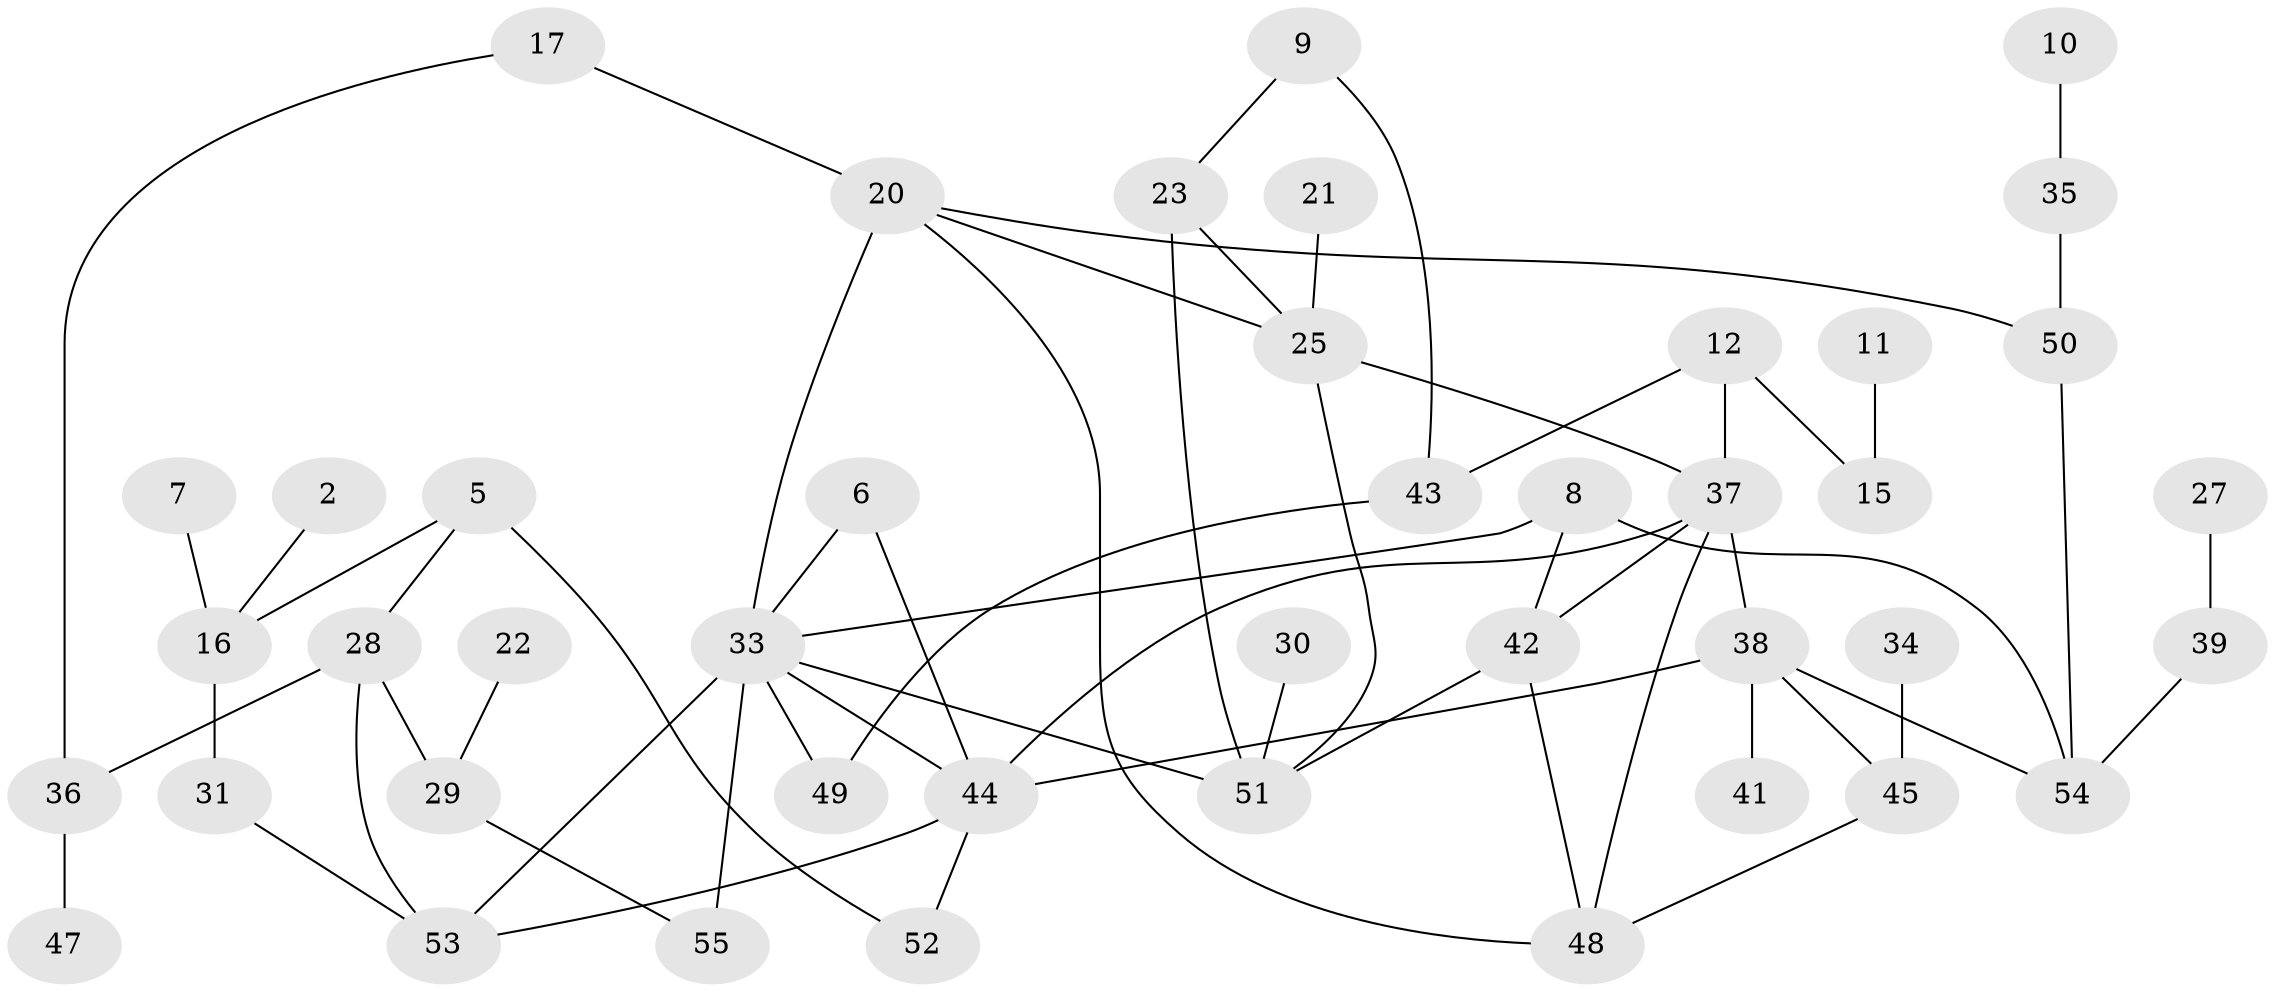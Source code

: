 // original degree distribution, {2: 0.3, 4: 0.17272727272727273, 3: 0.2, 0: 0.1, 1: 0.2, 6: 0.00909090909090909, 5: 0.01818181818181818}
// Generated by graph-tools (version 1.1) at 2025/00/03/09/25 03:00:44]
// undirected, 43 vertices, 61 edges
graph export_dot {
graph [start="1"]
  node [color=gray90,style=filled];
  2;
  5;
  6;
  7;
  8;
  9;
  10;
  11;
  12;
  15;
  16;
  17;
  20;
  21;
  22;
  23;
  25;
  27;
  28;
  29;
  30;
  31;
  33;
  34;
  35;
  36;
  37;
  38;
  39;
  41;
  42;
  43;
  44;
  45;
  47;
  48;
  49;
  50;
  51;
  52;
  53;
  54;
  55;
  2 -- 16 [weight=1.0];
  5 -- 16 [weight=1.0];
  5 -- 28 [weight=1.0];
  5 -- 52 [weight=1.0];
  6 -- 33 [weight=1.0];
  6 -- 44 [weight=1.0];
  7 -- 16 [weight=1.0];
  8 -- 33 [weight=1.0];
  8 -- 42 [weight=1.0];
  8 -- 54 [weight=1.0];
  9 -- 23 [weight=1.0];
  9 -- 43 [weight=1.0];
  10 -- 35 [weight=1.0];
  11 -- 15 [weight=1.0];
  12 -- 15 [weight=2.0];
  12 -- 37 [weight=1.0];
  12 -- 43 [weight=1.0];
  16 -- 31 [weight=1.0];
  17 -- 20 [weight=1.0];
  17 -- 36 [weight=1.0];
  20 -- 25 [weight=1.0];
  20 -- 33 [weight=2.0];
  20 -- 48 [weight=1.0];
  20 -- 50 [weight=1.0];
  21 -- 25 [weight=1.0];
  22 -- 29 [weight=1.0];
  23 -- 25 [weight=1.0];
  23 -- 51 [weight=1.0];
  25 -- 37 [weight=1.0];
  25 -- 51 [weight=1.0];
  27 -- 39 [weight=1.0];
  28 -- 29 [weight=2.0];
  28 -- 36 [weight=2.0];
  28 -- 53 [weight=1.0];
  29 -- 55 [weight=1.0];
  30 -- 51 [weight=1.0];
  31 -- 53 [weight=1.0];
  33 -- 44 [weight=1.0];
  33 -- 49 [weight=1.0];
  33 -- 51 [weight=2.0];
  33 -- 53 [weight=1.0];
  33 -- 55 [weight=1.0];
  34 -- 45 [weight=1.0];
  35 -- 50 [weight=1.0];
  36 -- 47 [weight=1.0];
  37 -- 38 [weight=1.0];
  37 -- 42 [weight=1.0];
  37 -- 44 [weight=1.0];
  37 -- 48 [weight=1.0];
  38 -- 41 [weight=1.0];
  38 -- 44 [weight=1.0];
  38 -- 45 [weight=1.0];
  38 -- 54 [weight=1.0];
  39 -- 54 [weight=1.0];
  42 -- 48 [weight=1.0];
  42 -- 51 [weight=1.0];
  43 -- 49 [weight=1.0];
  44 -- 52 [weight=1.0];
  44 -- 53 [weight=1.0];
  45 -- 48 [weight=1.0];
  50 -- 54 [weight=1.0];
}
